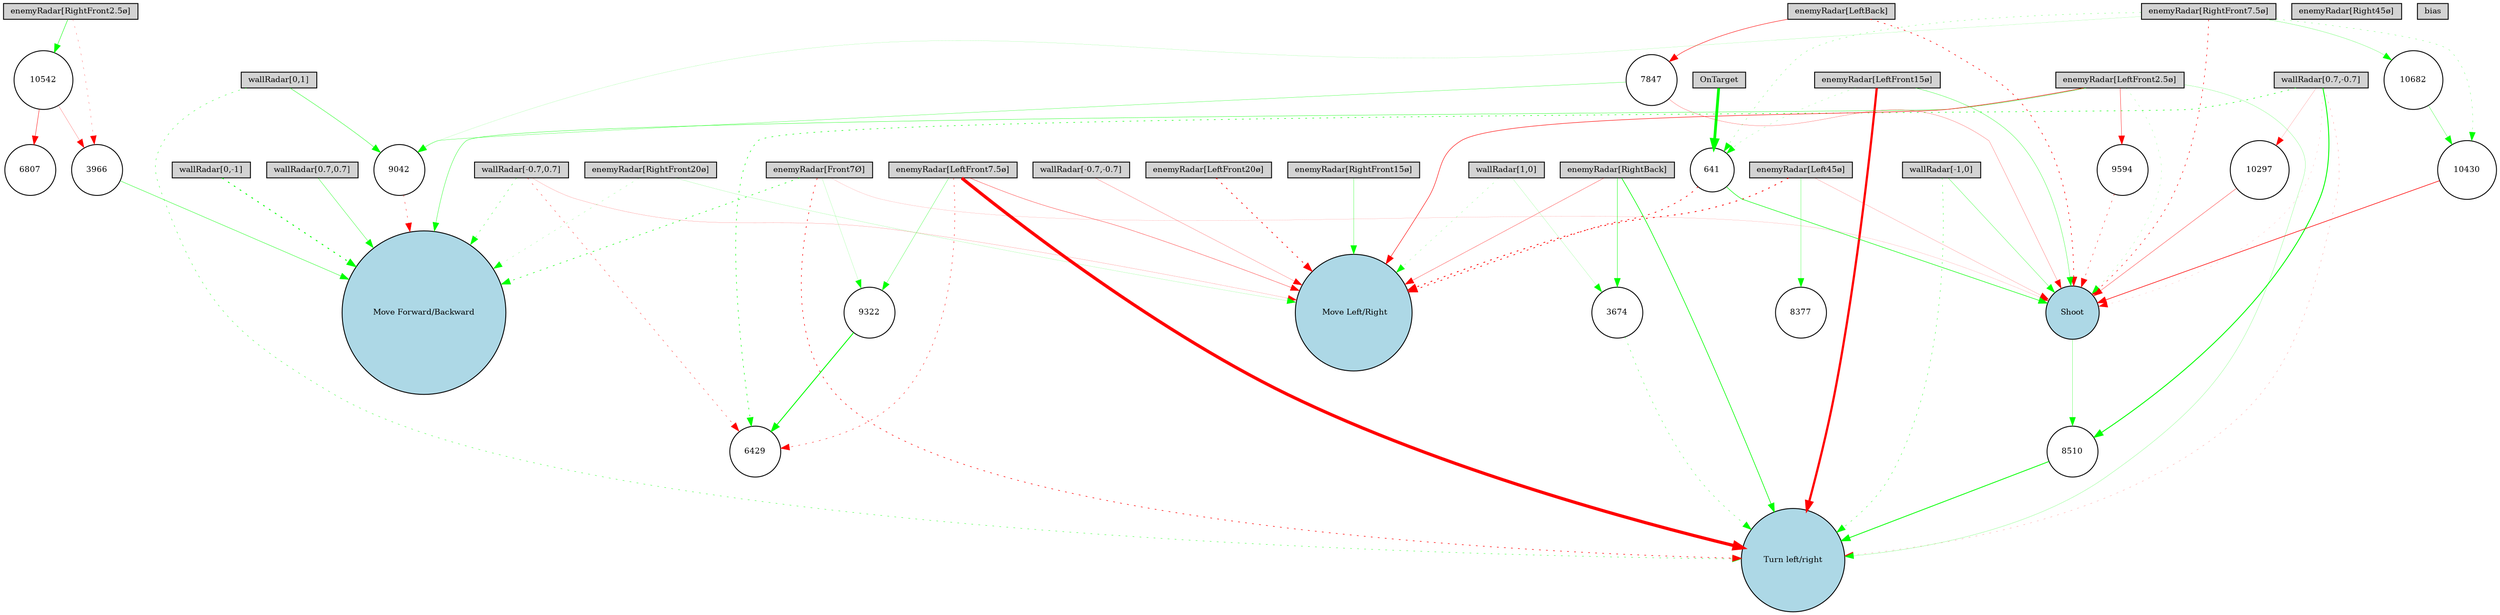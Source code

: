 digraph {
	node [fontsize=9 height=0.2 shape=circle width=0.2]
	"wallRadar[1,0]" [fillcolor=lightgray shape=box style=filled]
	"wallRadar[0,1]" [fillcolor=lightgray shape=box style=filled]
	"wallRadar[-1,0]" [fillcolor=lightgray shape=box style=filled]
	"wallRadar[0,-1]" [fillcolor=lightgray shape=box style=filled]
	"wallRadar[0.7,0.7]" [fillcolor=lightgray shape=box style=filled]
	"wallRadar[-0.7,0.7]" [fillcolor=lightgray shape=box style=filled]
	"wallRadar[-0.7,-0.7]" [fillcolor=lightgray shape=box style=filled]
	"wallRadar[0.7,-0.7]" [fillcolor=lightgray shape=box style=filled]
	"enemyRadar[RightBack]" [fillcolor=lightgray shape=box style=filled]
	"enemyRadar[LeftBack]" [fillcolor=lightgray shape=box style=filled]
	"enemyRadar[Right45ø]" [fillcolor=lightgray shape=box style=filled]
	"enemyRadar[Left45ø]" [fillcolor=lightgray shape=box style=filled]
	"enemyRadar[RightFront20ø]" [fillcolor=lightgray shape=box style=filled]
	"enemyRadar[LeftFront20ø]" [fillcolor=lightgray shape=box style=filled]
	"enemyRadar[RightFront15ø]" [fillcolor=lightgray shape=box style=filled]
	"enemyRadar[LeftFront15ø]" [fillcolor=lightgray shape=box style=filled]
	"enemyRadar[RightFront7.5ø]" [fillcolor=lightgray shape=box style=filled]
	"enemyRadar[LeftFront7.5ø]" [fillcolor=lightgray shape=box style=filled]
	"enemyRadar[RightFront2.5ø]" [fillcolor=lightgray shape=box style=filled]
	"enemyRadar[LeftFront2.5ø]" [fillcolor=lightgray shape=box style=filled]
	"enemyRadar[Front7Ø]" [fillcolor=lightgray shape=box style=filled]
	OnTarget [fillcolor=lightgray shape=box style=filled]
	bias [fillcolor=lightgray shape=box style=filled]
	Shoot [fillcolor=lightblue style=filled]
	"Move Forward/Backward" [fillcolor=lightblue style=filled]
	" Move Left/Right" [fillcolor=lightblue style=filled]
	"Turn left/right" [fillcolor=lightblue style=filled]
	641 [fillcolor=white style=filled]
	8510 [fillcolor=white style=filled]
	7847 [fillcolor=white style=filled]
	9322 [fillcolor=white style=filled]
	9594 [fillcolor=white style=filled]
	10542 [fillcolor=white style=filled]
	10682 [fillcolor=white style=filled]
	9042 [fillcolor=white style=filled]
	6807 [fillcolor=white style=filled]
	8377 [fillcolor=white style=filled]
	3674 [fillcolor=white style=filled]
	10430 [fillcolor=white style=filled]
	6429 [fillcolor=white style=filled]
	3966 [fillcolor=white style=filled]
	10297 [fillcolor=white style=filled]
	"enemyRadar[Left45ø]" -> " Move Left/Right" [color=red penwidth=0.9389673639916124 style=dotted]
	"enemyRadar[LeftFront2.5ø]" -> " Move Left/Right" [color=red penwidth=0.5357357061906789 style=solid]
	"enemyRadar[Front7Ø]" -> Shoot [color=red penwidth=0.10181093369569987 style=solid]
	"wallRadar[0.7,-0.7]" -> "Turn left/right" [color=red penwidth=0.17133340014448922 style=dotted]
	"wallRadar[-0.7,0.7]" -> "Move Forward/Backward" [color=green penwidth=0.3536581369132088 style=dotted]
	"wallRadar[-0.7,-0.7]" -> " Move Left/Right" [color=red penwidth=0.2039859800072783 style=solid]
	"enemyRadar[LeftFront2.5ø]" -> "Turn left/right" [color=green penwidth=0.1814520978018087 style=solid]
	"wallRadar[0,-1]" -> "Move Forward/Backward" [color=green penwidth=1.0388636408541294 style=dotted]
	"enemyRadar[LeftFront20ø]" -> " Move Left/Right" [color=red penwidth=0.811735143829822 style=dotted]
	"wallRadar[0.7,0.7]" -> "Move Forward/Backward" [color=green penwidth=0.343280405576613 style=solid]
	"enemyRadar[Front7Ø]" -> "Move Forward/Backward" [color=green penwidth=0.6012705198501157 style=dotted]
	"wallRadar[-0.7,0.7]" -> " Move Left/Right" [color=red penwidth=0.13826396984618072 style=solid]
	"enemyRadar[Left45ø]" -> Shoot [color=red penwidth=0.15689430468126536 style=solid]
	"enemyRadar[RightBack]" -> "Turn left/right" [color=green penwidth=0.719455419583414 style=solid]
	"enemyRadar[LeftFront15ø]" -> Shoot [color=green penwidth=0.3211932539504024 style=solid]
	"wallRadar[1,0]" -> " Move Left/Right" [color=green penwidth=0.18829083962632567 style=dotted]
	"enemyRadar[RightFront20ø]" -> "Move Forward/Backward" [color=green penwidth=0.17803831613287732 style=dotted]
	"wallRadar[0,1]" -> "Turn left/right" [color=green penwidth=0.3802794004823973 style=dotted]
	"wallRadar[0.7,-0.7]" -> Shoot [color=red penwidth=0.10411778497491773 style=dotted]
	"enemyRadar[RightFront15ø]" -> " Move Left/Right" [color=green penwidth=0.2875155929392613 style=solid]
	"enemyRadar[RightFront7.5ø]" -> Shoot [color=red penwidth=0.6042523357270165 style=dotted]
	"enemyRadar[LeftFront2.5ø]" -> Shoot [color=green penwidth=0.16029146737727865 style=dotted]
	"enemyRadar[RightBack]" -> " Move Left/Right" [color=red penwidth=0.2878480154325356 style=solid]
	"enemyRadar[LeftFront15ø]" -> "Turn left/right" [color=red penwidth=2.5205818636206363 style=solid]
	"enemyRadar[Front7Ø]" -> "Turn left/right" [color=red penwidth=0.6467234412077095 style=dotted]
	"enemyRadar[LeftFront7.5ø]" -> "Turn left/right" [color=red penwidth=3.64116694687558 style=solid]
	"wallRadar[-1,0]" -> Shoot [color=green penwidth=0.29059056982863785 style=solid]
	"wallRadar[-1,0]" -> "Turn left/right" [color=green penwidth=0.37176150654468676 style=dotted]
	"enemyRadar[LeftFront2.5ø]" -> "Move Forward/Backward" [color=green penwidth=0.36151577459948636 style=solid]
	"enemyRadar[LeftBack]" -> Shoot [color=red penwidth=0.6993370976606791 style=dotted]
	"enemyRadar[LeftFront15ø]" -> 641 [color=green penwidth=0.17701716966918332 style=dotted]
	641 -> Shoot [color=green penwidth=0.5855134444485841 style=solid]
	OnTarget -> 641 [color=green penwidth=3.1460610277041776 style=solid]
	"enemyRadar[RightBack]" -> 3674 [color=green penwidth=0.42853719466371 style=solid]
	3674 -> "Turn left/right" [color=green penwidth=0.3427109687955388 style=dotted]
	3966 -> "Move Forward/Backward" [color=green penwidth=0.3972982180157336 style=solid]
	641 -> " Move Left/Right" [color=red penwidth=0.8052366509767684 style=dotted]
	"enemyRadar[RightFront7.5ø]" -> 641 [color=green penwidth=0.25236413816283054 style=dotted]
	"wallRadar[-0.7,0.7]" -> 6429 [color=red penwidth=0.37223531793760234 style=dotted]
	"enemyRadar[LeftFront7.5ø]" -> 6429 [color=red penwidth=0.4510649164042243 style=dotted]
	"enemyRadar[LeftBack]" -> 7847 [color=red penwidth=0.49210631618406964 style=solid]
	7847 -> Shoot [color=red penwidth=0.21917027588452953 style=solid]
	"enemyRadar[RightFront2.5ø]" -> 3966 [color=red penwidth=0.2412175402727378 style=dotted]
	"enemyRadar[RightFront20ø]" -> " Move Left/Right" [color=green penwidth=0.1218182603377354 style=solid]
	"enemyRadar[Left45ø]" -> 8377 [color=green penwidth=0.27439314527538816 style=solid]
	"wallRadar[0.7,-0.7]" -> 8510 [color=green penwidth=1.0095702533471447 style=solid]
	8510 -> "Turn left/right" [color=green penwidth=0.917144629557393 style=solid]
	"wallRadar[0,1]" -> 9042 [color=green penwidth=0.40520313517873885 style=solid]
	9042 -> "Move Forward/Backward" [color=red penwidth=0.40932822765178467 style=dotted]
	"enemyRadar[LeftFront7.5ø]" -> 9322 [color=green penwidth=0.2691191126730559 style=solid]
	9322 -> 6429 [color=green penwidth=1.0018705366116558 style=solid]
	"enemyRadar[LeftFront2.5ø]" -> 9594 [color=red penwidth=0.3786587235478095 style=solid]
	9594 -> Shoot [color=red penwidth=0.4229609899857436 style=dotted]
	"wallRadar[0.7,-0.7]" -> 6429 [color=green penwidth=0.5901587867142608 style=dotted]
	"enemyRadar[LeftFront7.5ø]" -> " Move Left/Right" [color=red penwidth=0.3203072878827753 style=solid]
	Shoot -> 8510 [color=green penwidth=0.25383617478133236 style=solid]
	7847 -> 9042 [color=green penwidth=0.275204095768259 style=solid]
	"enemyRadar[RightFront7.5ø]" -> 9042 [color=green penwidth=0.10423831656430299 style=solid]
	"wallRadar[1,0]" -> 3674 [color=green penwidth=0.12549903263860715 style=solid]
	"wallRadar[0.7,-0.7]" -> 10297 [color=red penwidth=0.13858246697180915 style=solid]
	10297 -> Shoot [color=red penwidth=0.3345076772917306 style=solid]
	"enemyRadar[Front7Ø]" -> 9322 [color=green penwidth=0.12172109847010373 style=solid]
	"enemyRadar[RightFront7.5ø]" -> 10430 [color=green penwidth=0.23817427796474605 style=dotted]
	10430 -> Shoot [color=red penwidth=0.6657163880823848 style=solid]
	"enemyRadar[RightFront2.5ø]" -> 10542 [color=green penwidth=0.49035332647637664 style=solid]
	10542 -> 3966 [color=red penwidth=0.20239369388447637 style=solid]
	10542 -> 6807 [color=red penwidth=0.4391512194067616 style=solid]
	"enemyRadar[RightFront7.5ø]" -> 10682 [color=green penwidth=0.21893259646332092 style=solid]
	10682 -> 10430 [color=green penwidth=0.28924993207259536 style=solid]
}
